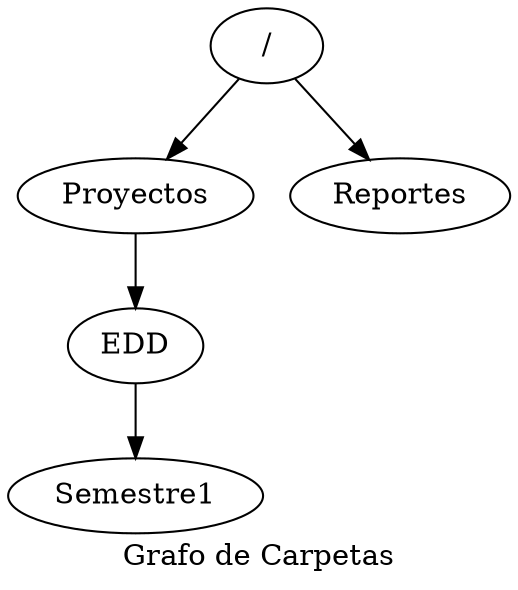 digraph grafo {
	"/"[label="/"];
	"EDD"[label="EDD"];
	"Proyectos"[label="Proyectos"];
	"Reportes"[label="Reportes"];
	"Semestre1"[label="Semestre1"];
	"/"->"Proyectos";
	"/"->"Reportes";

	"EDD"->"Semestre1";

	"Proyectos"->"EDD";



	label = "Grafo de Carpetas";
}
